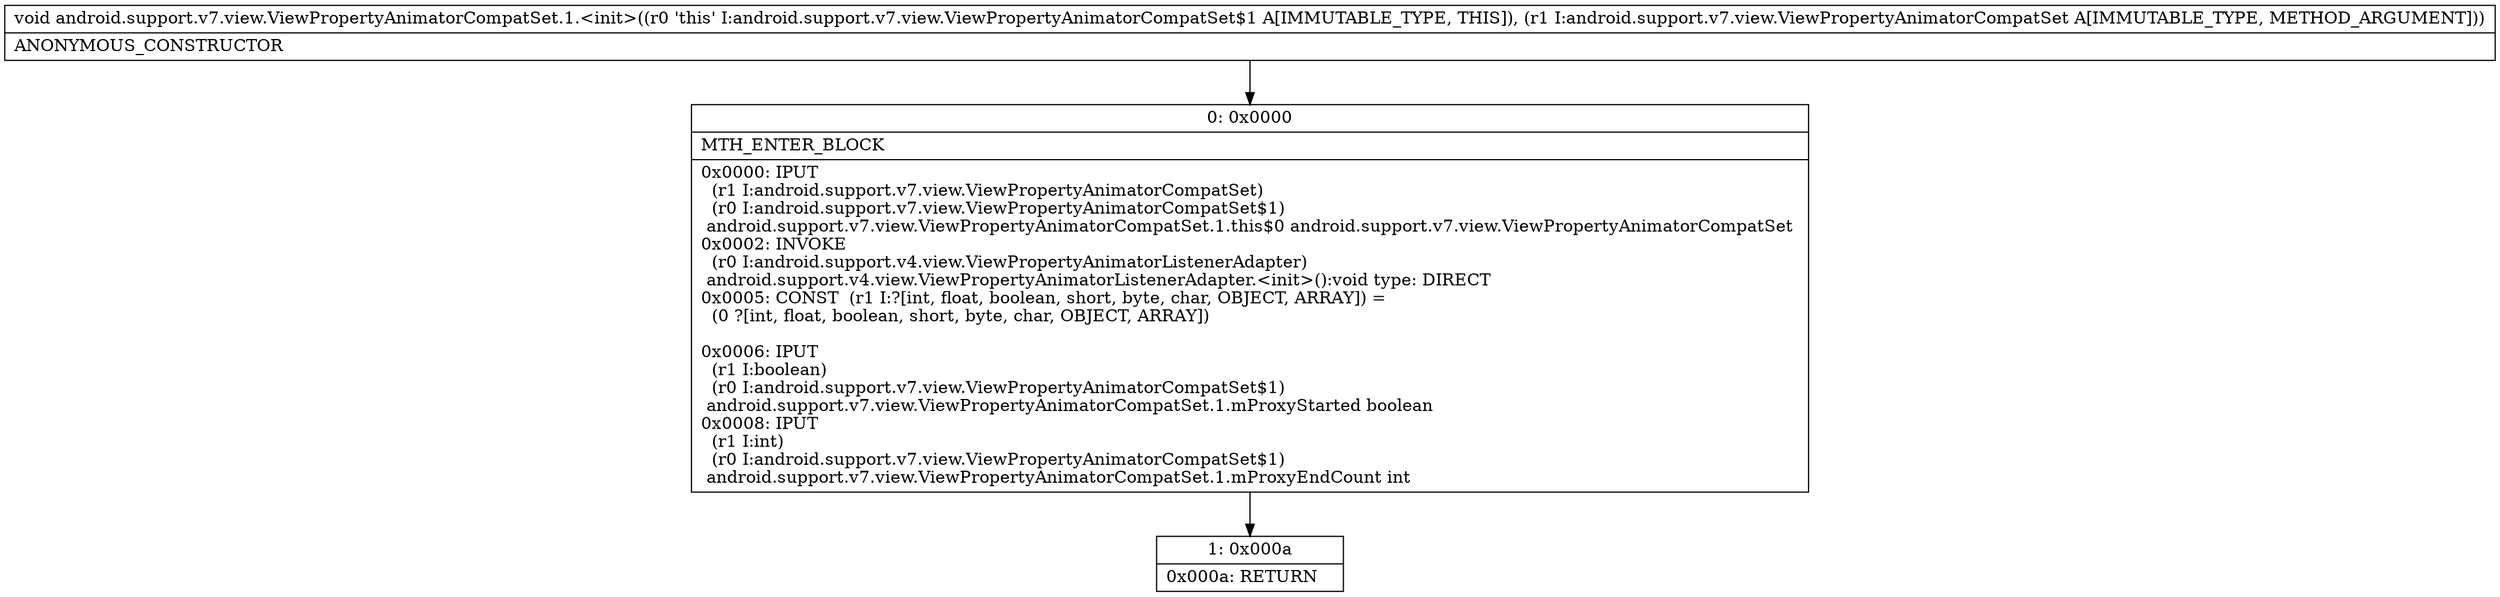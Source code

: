 digraph "CFG forandroid.support.v7.view.ViewPropertyAnimatorCompatSet.1.\<init\>(Landroid\/support\/v7\/view\/ViewPropertyAnimatorCompatSet;)V" {
Node_0 [shape=record,label="{0\:\ 0x0000|MTH_ENTER_BLOCK\l|0x0000: IPUT  \l  (r1 I:android.support.v7.view.ViewPropertyAnimatorCompatSet)\l  (r0 I:android.support.v7.view.ViewPropertyAnimatorCompatSet$1)\l android.support.v7.view.ViewPropertyAnimatorCompatSet.1.this$0 android.support.v7.view.ViewPropertyAnimatorCompatSet \l0x0002: INVOKE  \l  (r0 I:android.support.v4.view.ViewPropertyAnimatorListenerAdapter)\l android.support.v4.view.ViewPropertyAnimatorListenerAdapter.\<init\>():void type: DIRECT \l0x0005: CONST  (r1 I:?[int, float, boolean, short, byte, char, OBJECT, ARRAY]) = \l  (0 ?[int, float, boolean, short, byte, char, OBJECT, ARRAY])\l \l0x0006: IPUT  \l  (r1 I:boolean)\l  (r0 I:android.support.v7.view.ViewPropertyAnimatorCompatSet$1)\l android.support.v7.view.ViewPropertyAnimatorCompatSet.1.mProxyStarted boolean \l0x0008: IPUT  \l  (r1 I:int)\l  (r0 I:android.support.v7.view.ViewPropertyAnimatorCompatSet$1)\l android.support.v7.view.ViewPropertyAnimatorCompatSet.1.mProxyEndCount int \l}"];
Node_1 [shape=record,label="{1\:\ 0x000a|0x000a: RETURN   \l}"];
MethodNode[shape=record,label="{void android.support.v7.view.ViewPropertyAnimatorCompatSet.1.\<init\>((r0 'this' I:android.support.v7.view.ViewPropertyAnimatorCompatSet$1 A[IMMUTABLE_TYPE, THIS]), (r1 I:android.support.v7.view.ViewPropertyAnimatorCompatSet A[IMMUTABLE_TYPE, METHOD_ARGUMENT]))  | ANONYMOUS_CONSTRUCTOR\l}"];
MethodNode -> Node_0;
Node_0 -> Node_1;
}

